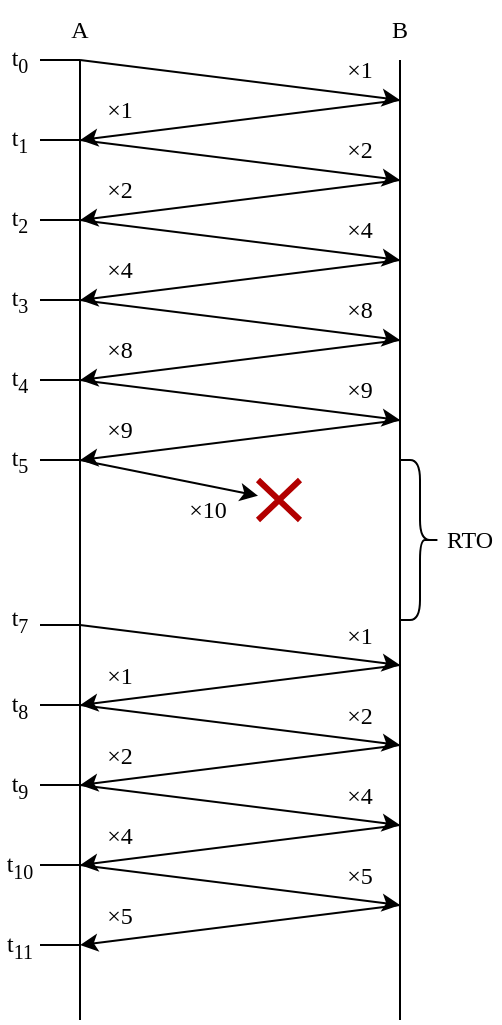 <mxfile version="20.7.4" type="device"><diagram id="tH_GVzfR04jEwILX2yDW" name="Pagina-1"><mxGraphModel dx="478" dy="281" grid="1" gridSize="10" guides="1" tooltips="1" connect="1" arrows="1" fold="1" page="1" pageScale="1" pageWidth="827" pageHeight="1169" math="0" shadow="0"><root><mxCell id="0"/><mxCell id="1" parent="0"/><mxCell id="oQoaTLTAZh562VtsBEY7-1" value="" style="endArrow=none;html=1;rounded=0;" edge="1" parent="1"><mxGeometry width="50" height="50" relative="1" as="geometry"><mxPoint x="320" y="560" as="sourcePoint"/><mxPoint x="320" y="80" as="targetPoint"/></mxGeometry></mxCell><mxCell id="oQoaTLTAZh562VtsBEY7-2" value="" style="endArrow=none;html=1;rounded=0;" edge="1" parent="1"><mxGeometry width="50" height="50" relative="1" as="geometry"><mxPoint x="480" y="560" as="sourcePoint"/><mxPoint x="480" y="80" as="targetPoint"/></mxGeometry></mxCell><mxCell id="oQoaTLTAZh562VtsBEY7-3" value="&lt;font face=&quot;Times New Roman&quot;&gt;A&lt;/font&gt;" style="text;html=1;strokeColor=none;fillColor=none;align=center;verticalAlign=middle;whiteSpace=wrap;rounded=0;" vertex="1" parent="1"><mxGeometry x="290" y="50" width="60" height="30" as="geometry"/></mxCell><mxCell id="oQoaTLTAZh562VtsBEY7-4" value="&lt;font face=&quot;Times New Roman&quot;&gt;B&lt;/font&gt;" style="text;html=1;strokeColor=none;fillColor=none;align=center;verticalAlign=middle;whiteSpace=wrap;rounded=0;" vertex="1" parent="1"><mxGeometry x="450" y="50" width="60" height="30" as="geometry"/></mxCell><mxCell id="oQoaTLTAZh562VtsBEY7-5" value="" style="endArrow=none;html=1;rounded=0;fontFamily=Times New Roman;" edge="1" parent="1"><mxGeometry width="50" height="50" relative="1" as="geometry"><mxPoint x="300" y="120" as="sourcePoint"/><mxPoint x="320" y="120" as="targetPoint"/></mxGeometry></mxCell><mxCell id="oQoaTLTAZh562VtsBEY7-6" value="" style="endArrow=none;html=1;rounded=0;fontFamily=Times New Roman;" edge="1" parent="1"><mxGeometry width="50" height="50" relative="1" as="geometry"><mxPoint x="300" y="80" as="sourcePoint"/><mxPoint x="320" y="80" as="targetPoint"/></mxGeometry></mxCell><mxCell id="oQoaTLTAZh562VtsBEY7-7" value="" style="endArrow=none;html=1;rounded=0;fontFamily=Times New Roman;" edge="1" parent="1"><mxGeometry width="50" height="50" relative="1" as="geometry"><mxPoint x="300" y="160" as="sourcePoint"/><mxPoint x="320" y="160" as="targetPoint"/></mxGeometry></mxCell><mxCell id="oQoaTLTAZh562VtsBEY7-8" value="" style="endArrow=none;html=1;rounded=0;fontFamily=Times New Roman;" edge="1" parent="1"><mxGeometry width="50" height="50" relative="1" as="geometry"><mxPoint x="300" y="200" as="sourcePoint"/><mxPoint x="320" y="200" as="targetPoint"/></mxGeometry></mxCell><mxCell id="oQoaTLTAZh562VtsBEY7-9" value="" style="endArrow=none;html=1;rounded=0;fontFamily=Times New Roman;" edge="1" parent="1"><mxGeometry width="50" height="50" relative="1" as="geometry"><mxPoint x="300" y="240" as="sourcePoint"/><mxPoint x="320" y="240" as="targetPoint"/></mxGeometry></mxCell><mxCell id="oQoaTLTAZh562VtsBEY7-10" value="" style="endArrow=none;html=1;rounded=0;fontFamily=Times New Roman;" edge="1" parent="1"><mxGeometry width="50" height="50" relative="1" as="geometry"><mxPoint x="300" y="280" as="sourcePoint"/><mxPoint x="320" y="280" as="targetPoint"/></mxGeometry></mxCell><mxCell id="oQoaTLTAZh562VtsBEY7-12" value="" style="endArrow=none;html=1;rounded=0;fontFamily=Times New Roman;" edge="1" parent="1"><mxGeometry width="50" height="50" relative="1" as="geometry"><mxPoint x="300" y="362.5" as="sourcePoint"/><mxPoint x="320" y="362.5" as="targetPoint"/></mxGeometry></mxCell><mxCell id="oQoaTLTAZh562VtsBEY7-13" value="t&lt;sub&gt;0&lt;/sub&gt;" style="text;html=1;strokeColor=none;fillColor=none;align=center;verticalAlign=middle;whiteSpace=wrap;rounded=0;fontFamily=Times New Roman;" vertex="1" parent="1"><mxGeometry x="280" y="70" width="20" height="20" as="geometry"/></mxCell><mxCell id="oQoaTLTAZh562VtsBEY7-14" value="t&lt;sub&gt;1&lt;/sub&gt;" style="text;html=1;strokeColor=none;fillColor=none;align=center;verticalAlign=middle;whiteSpace=wrap;rounded=0;fontFamily=Times New Roman;" vertex="1" parent="1"><mxGeometry x="280" y="110" width="20" height="20" as="geometry"/></mxCell><mxCell id="oQoaTLTAZh562VtsBEY7-15" value="t&lt;sub&gt;2&lt;/sub&gt;" style="text;html=1;strokeColor=none;fillColor=none;align=center;verticalAlign=middle;whiteSpace=wrap;rounded=0;fontFamily=Times New Roman;" vertex="1" parent="1"><mxGeometry x="280" y="150" width="20" height="20" as="geometry"/></mxCell><mxCell id="oQoaTLTAZh562VtsBEY7-16" value="t&lt;sub&gt;3&lt;/sub&gt;" style="text;html=1;strokeColor=none;fillColor=none;align=center;verticalAlign=middle;whiteSpace=wrap;rounded=0;fontFamily=Times New Roman;" vertex="1" parent="1"><mxGeometry x="280" y="190" width="20" height="20" as="geometry"/></mxCell><mxCell id="oQoaTLTAZh562VtsBEY7-17" value="t&lt;sub&gt;4&lt;/sub&gt;" style="text;html=1;strokeColor=none;fillColor=none;align=center;verticalAlign=middle;whiteSpace=wrap;rounded=0;fontFamily=Times New Roman;" vertex="1" parent="1"><mxGeometry x="280" y="230" width="20" height="20" as="geometry"/></mxCell><mxCell id="oQoaTLTAZh562VtsBEY7-18" value="t&lt;sub&gt;5&lt;/sub&gt;" style="text;html=1;strokeColor=none;fillColor=none;align=center;verticalAlign=middle;whiteSpace=wrap;rounded=0;fontFamily=Times New Roman;" vertex="1" parent="1"><mxGeometry x="280" y="270" width="20" height="20" as="geometry"/></mxCell><mxCell id="oQoaTLTAZh562VtsBEY7-20" value="t&lt;sub&gt;7&lt;/sub&gt;" style="text;html=1;strokeColor=none;fillColor=none;align=center;verticalAlign=middle;whiteSpace=wrap;rounded=0;fontFamily=Times New Roman;" vertex="1" parent="1"><mxGeometry x="280" y="350" width="20" height="20" as="geometry"/></mxCell><mxCell id="oQoaTLTAZh562VtsBEY7-22" value="t&lt;sub&gt;8&lt;/sub&gt;" style="text;html=1;strokeColor=none;fillColor=none;align=center;verticalAlign=middle;whiteSpace=wrap;rounded=0;fontFamily=Times New Roman;" vertex="1" parent="1"><mxGeometry x="280" y="392.5" width="20" height="20" as="geometry"/></mxCell><mxCell id="oQoaTLTAZh562VtsBEY7-23" value="" style="endArrow=none;html=1;rounded=0;fontFamily=Times New Roman;" edge="1" parent="1"><mxGeometry width="50" height="50" relative="1" as="geometry"><mxPoint x="300" y="442.5" as="sourcePoint"/><mxPoint x="320" y="442.5" as="targetPoint"/></mxGeometry></mxCell><mxCell id="oQoaTLTAZh562VtsBEY7-24" value="t&lt;sub&gt;9&lt;/sub&gt;" style="text;html=1;strokeColor=none;fillColor=none;align=center;verticalAlign=middle;whiteSpace=wrap;rounded=0;fontFamily=Times New Roman;" vertex="1" parent="1"><mxGeometry x="280" y="432.5" width="20" height="20" as="geometry"/></mxCell><mxCell id="oQoaTLTAZh562VtsBEY7-25" value="" style="endArrow=none;html=1;rounded=0;fontFamily=Times New Roman;" edge="1" parent="1"><mxGeometry width="50" height="50" relative="1" as="geometry"><mxPoint x="300" y="482.5" as="sourcePoint"/><mxPoint x="320" y="482.5" as="targetPoint"/></mxGeometry></mxCell><mxCell id="oQoaTLTAZh562VtsBEY7-26" value="t&lt;sub&gt;10&lt;/sub&gt;" style="text;html=1;strokeColor=none;fillColor=none;align=center;verticalAlign=middle;whiteSpace=wrap;rounded=0;fontFamily=Times New Roman;" vertex="1" parent="1"><mxGeometry x="280" y="472.5" width="20" height="20" as="geometry"/></mxCell><mxCell id="oQoaTLTAZh562VtsBEY7-27" value="" style="endArrow=none;html=1;rounded=0;fontFamily=Times New Roman;" edge="1" parent="1"><mxGeometry width="50" height="50" relative="1" as="geometry"><mxPoint x="300" y="522.5" as="sourcePoint"/><mxPoint x="320" y="522.5" as="targetPoint"/></mxGeometry></mxCell><mxCell id="oQoaTLTAZh562VtsBEY7-28" value="t&lt;sub&gt;11&lt;/sub&gt;" style="text;html=1;strokeColor=none;fillColor=none;align=center;verticalAlign=middle;whiteSpace=wrap;rounded=0;fontFamily=Times New Roman;" vertex="1" parent="1"><mxGeometry x="280" y="512.5" width="20" height="20" as="geometry"/></mxCell><mxCell id="oQoaTLTAZh562VtsBEY7-29" value="" style="endArrow=classic;html=1;rounded=0;fontFamily=Times New Roman;" edge="1" parent="1"><mxGeometry width="50" height="50" relative="1" as="geometry"><mxPoint x="320" y="80" as="sourcePoint"/><mxPoint x="480" y="100" as="targetPoint"/></mxGeometry></mxCell><mxCell id="oQoaTLTAZh562VtsBEY7-30" value="" style="endArrow=classic;html=1;rounded=0;fontFamily=Times New Roman;" edge="1" parent="1"><mxGeometry width="50" height="50" relative="1" as="geometry"><mxPoint x="480" y="100" as="sourcePoint"/><mxPoint x="320" y="120" as="targetPoint"/></mxGeometry></mxCell><mxCell id="oQoaTLTAZh562VtsBEY7-31" value="×1" style="text;html=1;strokeColor=none;fillColor=none;align=center;verticalAlign=middle;whiteSpace=wrap;rounded=0;fontFamily=Times New Roman;" vertex="1" parent="1"><mxGeometry x="430" y="70" width="60" height="30" as="geometry"/></mxCell><mxCell id="oQoaTLTAZh562VtsBEY7-32" value="×1" style="text;html=1;strokeColor=none;fillColor=none;align=center;verticalAlign=middle;whiteSpace=wrap;rounded=0;fontFamily=Times New Roman;" vertex="1" parent="1"><mxGeometry x="310" y="90" width="60" height="30" as="geometry"/></mxCell><mxCell id="oQoaTLTAZh562VtsBEY7-39" value="" style="endArrow=classic;html=1;rounded=0;fontFamily=Times New Roman;" edge="1" parent="1"><mxGeometry width="50" height="50" relative="1" as="geometry"><mxPoint x="320" y="120" as="sourcePoint"/><mxPoint x="480" y="140" as="targetPoint"/></mxGeometry></mxCell><mxCell id="oQoaTLTAZh562VtsBEY7-40" value="" style="endArrow=classic;html=1;rounded=0;fontFamily=Times New Roman;" edge="1" parent="1"><mxGeometry width="50" height="50" relative="1" as="geometry"><mxPoint x="480" y="140" as="sourcePoint"/><mxPoint x="320" y="160" as="targetPoint"/></mxGeometry></mxCell><mxCell id="oQoaTLTAZh562VtsBEY7-41" value="×2" style="text;html=1;strokeColor=none;fillColor=none;align=center;verticalAlign=middle;whiteSpace=wrap;rounded=0;fontFamily=Times New Roman;" vertex="1" parent="1"><mxGeometry x="430" y="110" width="60" height="30" as="geometry"/></mxCell><mxCell id="oQoaTLTAZh562VtsBEY7-42" value="×2" style="text;html=1;strokeColor=none;fillColor=none;align=center;verticalAlign=middle;whiteSpace=wrap;rounded=0;fontFamily=Times New Roman;" vertex="1" parent="1"><mxGeometry x="310" y="130" width="60" height="30" as="geometry"/></mxCell><mxCell id="oQoaTLTAZh562VtsBEY7-43" value="" style="endArrow=classic;html=1;rounded=0;fontFamily=Times New Roman;" edge="1" parent="1"><mxGeometry width="50" height="50" relative="1" as="geometry"><mxPoint x="320" y="160" as="sourcePoint"/><mxPoint x="480" y="180" as="targetPoint"/></mxGeometry></mxCell><mxCell id="oQoaTLTAZh562VtsBEY7-44" value="" style="endArrow=classic;html=1;rounded=0;fontFamily=Times New Roman;" edge="1" parent="1"><mxGeometry width="50" height="50" relative="1" as="geometry"><mxPoint x="480" y="180" as="sourcePoint"/><mxPoint x="320" y="200" as="targetPoint"/></mxGeometry></mxCell><mxCell id="oQoaTLTAZh562VtsBEY7-45" value="×4" style="text;html=1;strokeColor=none;fillColor=none;align=center;verticalAlign=middle;whiteSpace=wrap;rounded=0;fontFamily=Times New Roman;" vertex="1" parent="1"><mxGeometry x="430" y="150" width="60" height="30" as="geometry"/></mxCell><mxCell id="oQoaTLTAZh562VtsBEY7-46" value="×4" style="text;html=1;strokeColor=none;fillColor=none;align=center;verticalAlign=middle;whiteSpace=wrap;rounded=0;fontFamily=Times New Roman;" vertex="1" parent="1"><mxGeometry x="310" y="170" width="60" height="30" as="geometry"/></mxCell><mxCell id="oQoaTLTAZh562VtsBEY7-47" value="" style="endArrow=classic;html=1;rounded=0;fontFamily=Times New Roman;" edge="1" parent="1"><mxGeometry width="50" height="50" relative="1" as="geometry"><mxPoint x="320" y="200" as="sourcePoint"/><mxPoint x="480" y="220" as="targetPoint"/></mxGeometry></mxCell><mxCell id="oQoaTLTAZh562VtsBEY7-48" value="" style="endArrow=classic;html=1;rounded=0;fontFamily=Times New Roman;" edge="1" parent="1"><mxGeometry width="50" height="50" relative="1" as="geometry"><mxPoint x="480" y="220" as="sourcePoint"/><mxPoint x="320" y="240" as="targetPoint"/></mxGeometry></mxCell><mxCell id="oQoaTLTAZh562VtsBEY7-49" value="×8" style="text;html=1;strokeColor=none;fillColor=none;align=center;verticalAlign=middle;whiteSpace=wrap;rounded=0;fontFamily=Times New Roman;" vertex="1" parent="1"><mxGeometry x="430" y="190" width="60" height="30" as="geometry"/></mxCell><mxCell id="oQoaTLTAZh562VtsBEY7-50" value="×8" style="text;html=1;strokeColor=none;fillColor=none;align=center;verticalAlign=middle;whiteSpace=wrap;rounded=0;fontFamily=Times New Roman;" vertex="1" parent="1"><mxGeometry x="310" y="210" width="60" height="30" as="geometry"/></mxCell><mxCell id="oQoaTLTAZh562VtsBEY7-51" value="" style="endArrow=classic;html=1;rounded=0;fontFamily=Times New Roman;" edge="1" parent="1"><mxGeometry width="50" height="50" relative="1" as="geometry"><mxPoint x="320" y="240" as="sourcePoint"/><mxPoint x="480" y="260" as="targetPoint"/></mxGeometry></mxCell><mxCell id="oQoaTLTAZh562VtsBEY7-52" value="" style="endArrow=classic;html=1;rounded=0;fontFamily=Times New Roman;" edge="1" parent="1"><mxGeometry width="50" height="50" relative="1" as="geometry"><mxPoint x="480" y="260" as="sourcePoint"/><mxPoint x="320" y="280" as="targetPoint"/></mxGeometry></mxCell><mxCell id="oQoaTLTAZh562VtsBEY7-53" value="×9" style="text;html=1;strokeColor=none;fillColor=none;align=center;verticalAlign=middle;whiteSpace=wrap;rounded=0;fontFamily=Times New Roman;" vertex="1" parent="1"><mxGeometry x="430" y="230" width="60" height="30" as="geometry"/></mxCell><mxCell id="oQoaTLTAZh562VtsBEY7-54" value="×9" style="text;html=1;strokeColor=none;fillColor=none;align=center;verticalAlign=middle;whiteSpace=wrap;rounded=0;fontFamily=Times New Roman;" vertex="1" parent="1"><mxGeometry x="310" y="250" width="60" height="30" as="geometry"/></mxCell><mxCell id="oQoaTLTAZh562VtsBEY7-55" value="" style="endArrow=classic;html=1;rounded=0;fontFamily=Times New Roman;" edge="1" parent="1" target="oQoaTLTAZh562VtsBEY7-83"><mxGeometry width="50" height="50" relative="1" as="geometry"><mxPoint x="320" y="280" as="sourcePoint"/><mxPoint x="400" y="290" as="targetPoint"/></mxGeometry></mxCell><mxCell id="oQoaTLTAZh562VtsBEY7-57" value="×10" style="text;html=1;strokeColor=none;fillColor=none;align=center;verticalAlign=middle;whiteSpace=wrap;rounded=0;fontFamily=Times New Roman;" vertex="1" parent="1"><mxGeometry x="354" y="290" width="60" height="30" as="geometry"/></mxCell><mxCell id="oQoaTLTAZh562VtsBEY7-59" value="" style="endArrow=classic;html=1;rounded=0;fontFamily=Times New Roman;" edge="1" parent="1"><mxGeometry width="50" height="50" relative="1" as="geometry"><mxPoint x="320" y="442.5" as="sourcePoint"/><mxPoint x="480" y="462.5" as="targetPoint"/></mxGeometry></mxCell><mxCell id="oQoaTLTAZh562VtsBEY7-60" value="" style="endArrow=classic;html=1;rounded=0;fontFamily=Times New Roman;" edge="1" parent="1"><mxGeometry width="50" height="50" relative="1" as="geometry"><mxPoint x="480" y="382.5" as="sourcePoint"/><mxPoint x="320" y="402.5" as="targetPoint"/></mxGeometry></mxCell><mxCell id="oQoaTLTAZh562VtsBEY7-61" value="×4" style="text;html=1;strokeColor=none;fillColor=none;align=center;verticalAlign=middle;whiteSpace=wrap;rounded=0;fontFamily=Times New Roman;" vertex="1" parent="1"><mxGeometry x="430" y="432.5" width="60" height="30" as="geometry"/></mxCell><mxCell id="oQoaTLTAZh562VtsBEY7-62" value="×1" style="text;html=1;strokeColor=none;fillColor=none;align=center;verticalAlign=middle;whiteSpace=wrap;rounded=0;fontFamily=Times New Roman;" vertex="1" parent="1"><mxGeometry x="310" y="372.5" width="60" height="30" as="geometry"/></mxCell><mxCell id="oQoaTLTAZh562VtsBEY7-63" value="" style="endArrow=classic;html=1;rounded=0;fontFamily=Times New Roman;" edge="1" parent="1"><mxGeometry width="50" height="50" relative="1" as="geometry"><mxPoint x="320" y="402.5" as="sourcePoint"/><mxPoint x="480" y="422.5" as="targetPoint"/></mxGeometry></mxCell><mxCell id="oQoaTLTAZh562VtsBEY7-64" value="" style="endArrow=classic;html=1;rounded=0;fontFamily=Times New Roman;" edge="1" parent="1"><mxGeometry width="50" height="50" relative="1" as="geometry"><mxPoint x="480" y="422.5" as="sourcePoint"/><mxPoint x="320" y="442.5" as="targetPoint"/></mxGeometry></mxCell><mxCell id="oQoaTLTAZh562VtsBEY7-65" value="×2" style="text;html=1;strokeColor=none;fillColor=none;align=center;verticalAlign=middle;whiteSpace=wrap;rounded=0;fontFamily=Times New Roman;" vertex="1" parent="1"><mxGeometry x="430" y="392.5" width="60" height="30" as="geometry"/></mxCell><mxCell id="oQoaTLTAZh562VtsBEY7-66" value="×2" style="text;html=1;strokeColor=none;fillColor=none;align=center;verticalAlign=middle;whiteSpace=wrap;rounded=0;fontFamily=Times New Roman;" vertex="1" parent="1"><mxGeometry x="310" y="412.5" width="60" height="30" as="geometry"/></mxCell><mxCell id="oQoaTLTAZh562VtsBEY7-70" value="" style="endArrow=none;html=1;rounded=0;fontFamily=Times New Roman;" edge="1" parent="1"><mxGeometry width="50" height="50" relative="1" as="geometry"><mxPoint x="300" y="402.5" as="sourcePoint"/><mxPoint x="320" y="402.5" as="targetPoint"/></mxGeometry></mxCell><mxCell id="oQoaTLTAZh562VtsBEY7-75" value="" style="endArrow=classic;html=1;rounded=0;fontFamily=Times New Roman;" edge="1" parent="1"><mxGeometry width="50" height="50" relative="1" as="geometry"><mxPoint x="320" y="362.5" as="sourcePoint"/><mxPoint x="480" y="382.5" as="targetPoint"/></mxGeometry></mxCell><mxCell id="oQoaTLTAZh562VtsBEY7-76" value="×1" style="text;html=1;strokeColor=none;fillColor=none;align=center;verticalAlign=middle;whiteSpace=wrap;rounded=0;fontFamily=Times New Roman;" vertex="1" parent="1"><mxGeometry x="430" y="352.5" width="60" height="30" as="geometry"/></mxCell><mxCell id="oQoaTLTAZh562VtsBEY7-77" value="" style="endArrow=classic;html=1;rounded=0;fontFamily=Times New Roman;" edge="1" parent="1"><mxGeometry width="50" height="50" relative="1" as="geometry"><mxPoint x="480" y="462.5" as="sourcePoint"/><mxPoint x="320" y="482.5" as="targetPoint"/></mxGeometry></mxCell><mxCell id="oQoaTLTAZh562VtsBEY7-78" value="×4" style="text;html=1;strokeColor=none;fillColor=none;align=center;verticalAlign=middle;whiteSpace=wrap;rounded=0;fontFamily=Times New Roman;" vertex="1" parent="1"><mxGeometry x="310" y="452.5" width="60" height="30" as="geometry"/></mxCell><mxCell id="oQoaTLTAZh562VtsBEY7-79" value="" style="endArrow=classic;html=1;rounded=0;fontFamily=Times New Roman;" edge="1" parent="1"><mxGeometry width="50" height="50" relative="1" as="geometry"><mxPoint x="320" y="482.5" as="sourcePoint"/><mxPoint x="480" y="502.5" as="targetPoint"/></mxGeometry></mxCell><mxCell id="oQoaTLTAZh562VtsBEY7-80" value="×5" style="text;html=1;strokeColor=none;fillColor=none;align=center;verticalAlign=middle;whiteSpace=wrap;rounded=0;fontFamily=Times New Roman;" vertex="1" parent="1"><mxGeometry x="430" y="472.5" width="60" height="30" as="geometry"/></mxCell><mxCell id="oQoaTLTAZh562VtsBEY7-81" value="" style="endArrow=classic;html=1;rounded=0;fontFamily=Times New Roman;" edge="1" parent="1"><mxGeometry width="50" height="50" relative="1" as="geometry"><mxPoint x="480" y="502.5" as="sourcePoint"/><mxPoint x="320" y="522.5" as="targetPoint"/></mxGeometry></mxCell><mxCell id="oQoaTLTAZh562VtsBEY7-82" value="×5" style="text;html=1;strokeColor=none;fillColor=none;align=center;verticalAlign=middle;whiteSpace=wrap;rounded=0;fontFamily=Times New Roman;" vertex="1" parent="1"><mxGeometry x="310" y="492.5" width="60" height="30" as="geometry"/></mxCell><mxCell id="oQoaTLTAZh562VtsBEY7-83" value="" style="shape=umlDestroy;whiteSpace=wrap;html=1;strokeWidth=3;fontFamily=Times New Roman;fillColor=#e51400;fontColor=#ffffff;strokeColor=#B20000;" vertex="1" parent="1"><mxGeometry x="409" y="290" width="21" height="20" as="geometry"/></mxCell><mxCell id="oQoaTLTAZh562VtsBEY7-84" value="" style="shape=curlyBracket;whiteSpace=wrap;html=1;rounded=1;flipH=1;labelPosition=right;verticalLabelPosition=middle;align=left;verticalAlign=middle;fontFamily=Times New Roman;" vertex="1" parent="1"><mxGeometry x="480" y="280" width="20" height="80" as="geometry"/></mxCell><mxCell id="oQoaTLTAZh562VtsBEY7-85" value="RTO" style="text;html=1;strokeColor=none;fillColor=none;align=center;verticalAlign=middle;whiteSpace=wrap;rounded=0;fontFamily=Times New Roman;" vertex="1" parent="1"><mxGeometry x="500" y="312.5" width="30" height="15" as="geometry"/></mxCell></root></mxGraphModel></diagram></mxfile>